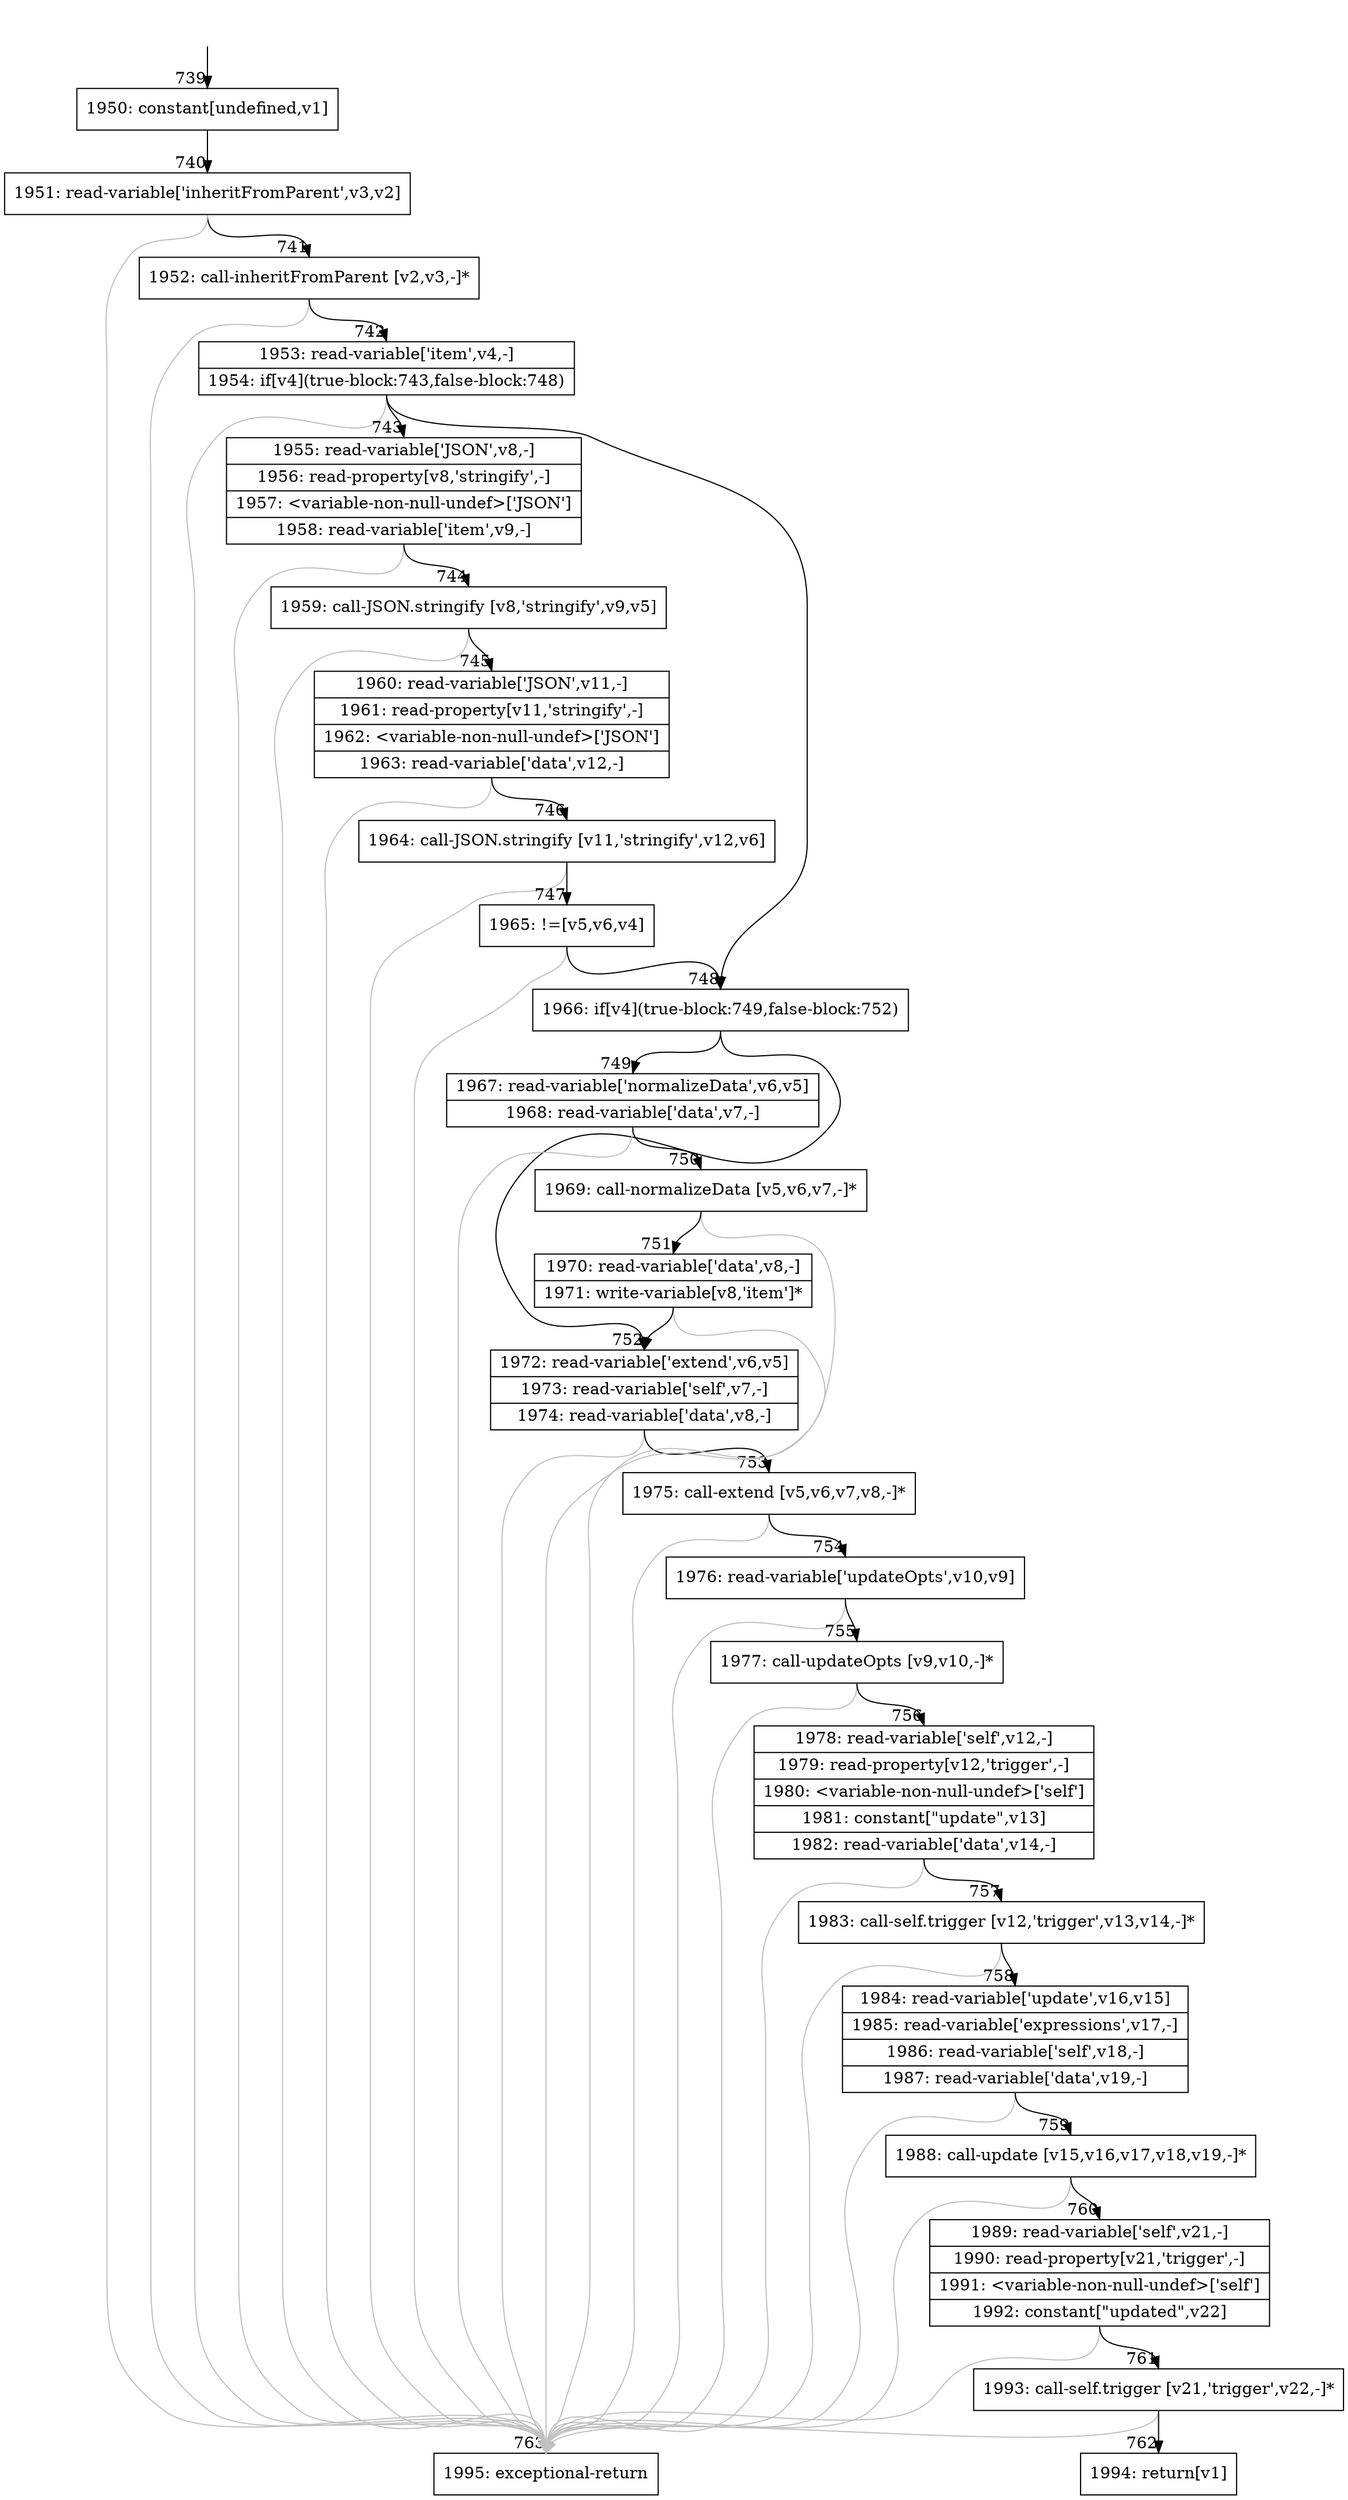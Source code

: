 digraph {
rankdir="TD"
BB_entry64[shape=none,label=""];
BB_entry64 -> BB739 [tailport=s, headport=n, headlabel="    739"]
BB739 [shape=record label="{1950: constant[undefined,v1]}" ] 
BB739 -> BB740 [tailport=s, headport=n, headlabel="      740"]
BB740 [shape=record label="{1951: read-variable['inheritFromParent',v3,v2]}" ] 
BB740 -> BB741 [tailport=s, headport=n, headlabel="      741"]
BB740 -> BB763 [tailport=s, headport=n, color=gray, headlabel="      763"]
BB741 [shape=record label="{1952: call-inheritFromParent [v2,v3,-]*}" ] 
BB741 -> BB742 [tailport=s, headport=n, headlabel="      742"]
BB741 -> BB763 [tailport=s, headport=n, color=gray]
BB742 [shape=record label="{1953: read-variable['item',v4,-]|1954: if[v4](true-block:743,false-block:748)}" ] 
BB742 -> BB748 [tailport=s, headport=n, headlabel="      748"]
BB742 -> BB743 [tailport=s, headport=n, headlabel="      743"]
BB742 -> BB763 [tailport=s, headport=n, color=gray]
BB743 [shape=record label="{1955: read-variable['JSON',v8,-]|1956: read-property[v8,'stringify',-]|1957: \<variable-non-null-undef\>['JSON']|1958: read-variable['item',v9,-]}" ] 
BB743 -> BB744 [tailport=s, headport=n, headlabel="      744"]
BB743 -> BB763 [tailport=s, headport=n, color=gray]
BB744 [shape=record label="{1959: call-JSON.stringify [v8,'stringify',v9,v5]}" ] 
BB744 -> BB745 [tailport=s, headport=n, headlabel="      745"]
BB744 -> BB763 [tailport=s, headport=n, color=gray]
BB745 [shape=record label="{1960: read-variable['JSON',v11,-]|1961: read-property[v11,'stringify',-]|1962: \<variable-non-null-undef\>['JSON']|1963: read-variable['data',v12,-]}" ] 
BB745 -> BB746 [tailport=s, headport=n, headlabel="      746"]
BB745 -> BB763 [tailport=s, headport=n, color=gray]
BB746 [shape=record label="{1964: call-JSON.stringify [v11,'stringify',v12,v6]}" ] 
BB746 -> BB747 [tailport=s, headport=n, headlabel="      747"]
BB746 -> BB763 [tailport=s, headport=n, color=gray]
BB747 [shape=record label="{1965: !=[v5,v6,v4]}" ] 
BB747 -> BB748 [tailport=s, headport=n]
BB747 -> BB763 [tailport=s, headport=n, color=gray]
BB748 [shape=record label="{1966: if[v4](true-block:749,false-block:752)}" ] 
BB748 -> BB749 [tailport=s, headport=n, headlabel="      749"]
BB748 -> BB752 [tailport=s, headport=n, headlabel="      752"]
BB749 [shape=record label="{1967: read-variable['normalizeData',v6,v5]|1968: read-variable['data',v7,-]}" ] 
BB749 -> BB750 [tailport=s, headport=n, headlabel="      750"]
BB749 -> BB763 [tailport=s, headport=n, color=gray]
BB750 [shape=record label="{1969: call-normalizeData [v5,v6,v7,-]*}" ] 
BB750 -> BB751 [tailport=s, headport=n, headlabel="      751"]
BB750 -> BB763 [tailport=s, headport=n, color=gray]
BB751 [shape=record label="{1970: read-variable['data',v8,-]|1971: write-variable[v8,'item']*}" ] 
BB751 -> BB752 [tailport=s, headport=n]
BB751 -> BB763 [tailport=s, headport=n, color=gray]
BB752 [shape=record label="{1972: read-variable['extend',v6,v5]|1973: read-variable['self',v7,-]|1974: read-variable['data',v8,-]}" ] 
BB752 -> BB753 [tailport=s, headport=n, headlabel="      753"]
BB752 -> BB763 [tailport=s, headport=n, color=gray]
BB753 [shape=record label="{1975: call-extend [v5,v6,v7,v8,-]*}" ] 
BB753 -> BB754 [tailport=s, headport=n, headlabel="      754"]
BB753 -> BB763 [tailport=s, headport=n, color=gray]
BB754 [shape=record label="{1976: read-variable['updateOpts',v10,v9]}" ] 
BB754 -> BB755 [tailport=s, headport=n, headlabel="      755"]
BB754 -> BB763 [tailport=s, headport=n, color=gray]
BB755 [shape=record label="{1977: call-updateOpts [v9,v10,-]*}" ] 
BB755 -> BB756 [tailport=s, headport=n, headlabel="      756"]
BB755 -> BB763 [tailport=s, headport=n, color=gray]
BB756 [shape=record label="{1978: read-variable['self',v12,-]|1979: read-property[v12,'trigger',-]|1980: \<variable-non-null-undef\>['self']|1981: constant[\"update\",v13]|1982: read-variable['data',v14,-]}" ] 
BB756 -> BB757 [tailport=s, headport=n, headlabel="      757"]
BB756 -> BB763 [tailport=s, headport=n, color=gray]
BB757 [shape=record label="{1983: call-self.trigger [v12,'trigger',v13,v14,-]*}" ] 
BB757 -> BB758 [tailport=s, headport=n, headlabel="      758"]
BB757 -> BB763 [tailport=s, headport=n, color=gray]
BB758 [shape=record label="{1984: read-variable['update',v16,v15]|1985: read-variable['expressions',v17,-]|1986: read-variable['self',v18,-]|1987: read-variable['data',v19,-]}" ] 
BB758 -> BB759 [tailport=s, headport=n, headlabel="      759"]
BB758 -> BB763 [tailport=s, headport=n, color=gray]
BB759 [shape=record label="{1988: call-update [v15,v16,v17,v18,v19,-]*}" ] 
BB759 -> BB760 [tailport=s, headport=n, headlabel="      760"]
BB759 -> BB763 [tailport=s, headport=n, color=gray]
BB760 [shape=record label="{1989: read-variable['self',v21,-]|1990: read-property[v21,'trigger',-]|1991: \<variable-non-null-undef\>['self']|1992: constant[\"updated\",v22]}" ] 
BB760 -> BB761 [tailport=s, headport=n, headlabel="      761"]
BB760 -> BB763 [tailport=s, headport=n, color=gray]
BB761 [shape=record label="{1993: call-self.trigger [v21,'trigger',v22,-]*}" ] 
BB761 -> BB762 [tailport=s, headport=n, headlabel="      762"]
BB761 -> BB763 [tailport=s, headport=n, color=gray]
BB762 [shape=record label="{1994: return[v1]}" ] 
BB763 [shape=record label="{1995: exceptional-return}" ] 
//#$~ 714
}
